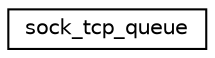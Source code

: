 digraph "Graphical Class Hierarchy"
{
 // LATEX_PDF_SIZE
  edge [fontname="Helvetica",fontsize="10",labelfontname="Helvetica",labelfontsize="10"];
  node [fontname="Helvetica",fontsize="10",shape=record];
  rankdir="LR";
  Node0 [label="sock_tcp_queue",height=0.2,width=0.4,color="black", fillcolor="white", style="filled",URL="$structsock__tcp__queue.html",tooltip="TCP queue type."];
}
